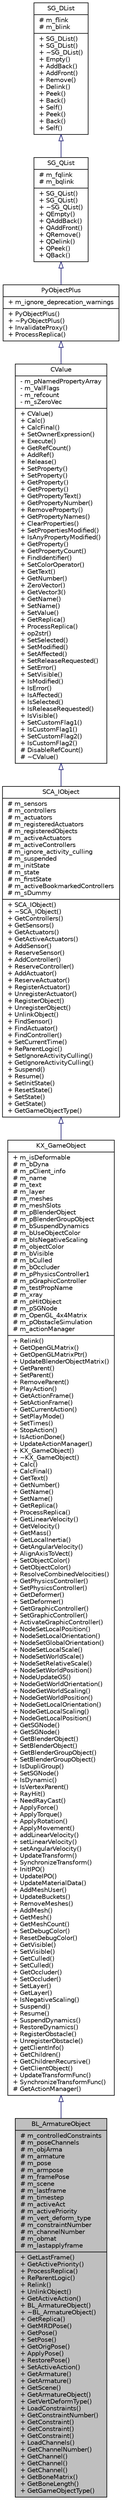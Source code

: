 digraph G
{
  edge [fontname="Helvetica",fontsize="10",labelfontname="Helvetica",labelfontsize="10"];
  node [fontname="Helvetica",fontsize="10",shape=record];
  Node1 [label="{BL_ArmatureObject\n|# m_controlledConstraints\l# m_poseChannels\l# m_objArma\l# m_armature\l# m_pose\l# m_armpose\l# m_framePose\l# m_scene\l# m_lastframe\l# m_timestep\l# m_activeAct\l# m_activePriority\l# m_vert_deform_type\l# m_constraintNumber\l# m_channelNumber\l# m_obmat\l# m_lastapplyframe\l|+ GetLastFrame()\l+ GetActivePriority()\l+ ProcessReplica()\l+ ReParentLogic()\l+ Relink()\l+ UnlinkObject()\l+ GetActiveAction()\l+ BL_ArmatureObject()\l+ ~BL_ArmatureObject()\l+ GetReplica()\l+ GetMRDPose()\l+ GetPose()\l+ SetPose()\l+ GetOrigPose()\l+ ApplyPose()\l+ RestorePose()\l+ SetActiveAction()\l+ GetArmature()\l+ GetArmature()\l+ GetScene()\l+ GetArmatureObject()\l+ GetVertDeformType()\l+ LoadConstraints()\l+ GetConstraintNumber()\l+ GetConstraint()\l+ GetConstraint()\l+ GetConstraint()\l+ LoadChannels()\l+ GetChannelNumber()\l+ GetChannel()\l+ GetChannel()\l+ GetChannel()\l+ GetBoneMatrix()\l+ GetBoneLength()\l+ GetGameObjectType()\l}",height=0.2,width=0.4,color="black", fillcolor="grey75", style="filled" fontcolor="black"];
  Node2 -> Node1 [dir=back,color="midnightblue",fontsize="10",style="solid",arrowtail="empty",fontname="Helvetica"];
  Node2 [label="{KX_GameObject\n|+ m_isDeformable\l# m_bDyna\l# m_pClient_info\l# m_name\l# m_text\l# m_layer\l# m_meshes\l# m_meshSlots\l# m_pBlenderObject\l# m_pBlenderGroupObject\l# m_bSuspendDynamics\l# m_bUseObjectColor\l# m_bIsNegativeScaling\l# m_objectColor\l# m_bVisible\l# m_bCulled\l# m_bOccluder\l# m_pPhysicsController1\l# m_pGraphicController\l# m_testPropName\l# m_xray\l# m_pHitObject\l# m_pSGNode\l# m_OpenGL_4x4Matrix\l# m_pObstacleSimulation\l# m_actionManager\l|+ Relink()\l+ GetOpenGLMatrix()\l+ GetOpenGLMatrixPtr()\l+ UpdateBlenderObjectMatrix()\l+ GetParent()\l+ SetParent()\l+ RemoveParent()\l+ PlayAction()\l+ GetActionFrame()\l+ SetActionFrame()\l+ GetCurrentAction()\l+ SetPlayMode()\l+ SetTimes()\l+ StopAction()\l+ IsActionDone()\l+ UpdateActionManager()\l+ KX_GameObject()\l+ ~KX_GameObject()\l+ Calc()\l+ CalcFinal()\l+ GetText()\l+ GetNumber()\l+ GetName()\l+ SetName()\l+ GetReplica()\l+ ProcessReplica()\l+ GetLinearVelocity()\l+ GetVelocity()\l+ GetMass()\l+ GetLocalInertia()\l+ GetAngularVelocity()\l+ AlignAxisToVect()\l+ SetObjectColor()\l+ GetObjectColor()\l+ ResolveCombinedVelocities()\l+ GetPhysicsController()\l+ SetPhysicsController()\l+ GetDeformer()\l+ SetDeformer()\l+ GetGraphicController()\l+ SetGraphicController()\l+ ActivateGraphicController()\l+ NodeSetLocalPosition()\l+ NodeSetLocalOrientation()\l+ NodeSetGlobalOrientation()\l+ NodeSetLocalScale()\l+ NodeSetWorldScale()\l+ NodeSetRelativeScale()\l+ NodeSetWorldPosition()\l+ NodeUpdateGS()\l+ NodeGetWorldOrientation()\l+ NodeGetWorldScaling()\l+ NodeGetWorldPosition()\l+ NodeGetLocalOrientation()\l+ NodeGetLocalScaling()\l+ NodeGetLocalPosition()\l+ GetSGNode()\l+ GetSGNode()\l+ GetBlenderObject()\l+ SetBlenderObject()\l+ GetBlenderGroupObject()\l+ SetBlenderGroupObject()\l+ IsDupliGroup()\l+ SetSGNode()\l+ IsDynamic()\l+ IsVertexParent()\l+ RayHit()\l+ NeedRayCast()\l+ ApplyForce()\l+ ApplyTorque()\l+ ApplyRotation()\l+ ApplyMovement()\l+ addLinearVelocity()\l+ setLinearVelocity()\l+ setAngularVelocity()\l+ UpdateTransform()\l+ SynchronizeTransform()\l+ InitIPO()\l+ UpdateIPO()\l+ UpdateMaterialData()\l+ AddMeshUser()\l+ UpdateBuckets()\l+ RemoveMeshes()\l+ AddMesh()\l+ GetMesh()\l+ GetMeshCount()\l+ SetDebugColor()\l+ ResetDebugColor()\l+ GetVisible()\l+ SetVisible()\l+ GetCulled()\l+ SetCulled()\l+ GetOccluder()\l+ SetOccluder()\l+ SetLayer()\l+ GetLayer()\l+ IsNegativeScaling()\l+ Suspend()\l+ Resume()\l+ SuspendDynamics()\l+ RestoreDynamics()\l+ RegisterObstacle()\l+ UnregisterObstacle()\l+ getClientInfo()\l+ GetChildren()\l+ GetChildrenRecursive()\l+ GetClientObject()\l+ UpdateTransformFunc()\l+ SynchronizeTransformFunc()\l# GetActionManager()\l}",height=0.2,width=0.4,color="black", fillcolor="white", style="filled",URL="$d1/d73/classKX__GameObject.html"];
  Node3 -> Node2 [dir=back,color="midnightblue",fontsize="10",style="solid",arrowtail="empty",fontname="Helvetica"];
  Node3 [label="{SCA_IObject\n|# m_sensors\l# m_controllers\l# m_actuators\l# m_registeredActuators\l# m_registeredObjects\l# m_activeActuators\l# m_activeControllers\l# m_ignore_activity_culling\l# m_suspended\l# m_initState\l# m_state\l# m_firstState\l# m_activeBookmarkedControllers\l# m_sDummy\l|+ SCA_IObject()\l+ ~SCA_IObject()\l+ GetControllers()\l+ GetSensors()\l+ GetActuators()\l+ GetActiveActuators()\l+ AddSensor()\l+ ReserveSensor()\l+ AddController()\l+ ReserveController()\l+ AddActuator()\l+ ReserveActuator()\l+ RegisterActuator()\l+ UnregisterActuator()\l+ RegisterObject()\l+ UnregisterObject()\l+ UnlinkObject()\l+ FindSensor()\l+ FindActuator()\l+ FindController()\l+ SetCurrentTime()\l+ ReParentLogic()\l+ SetIgnoreActivityCulling()\l+ GetIgnoreActivityCulling()\l+ Suspend()\l+ Resume()\l+ SetInitState()\l+ ResetState()\l+ SetState()\l+ GetState()\l+ GetGameObjectType()\l}",height=0.2,width=0.4,color="black", fillcolor="white", style="filled",URL="$da/d68/classSCA__IObject.html"];
  Node4 -> Node3 [dir=back,color="midnightblue",fontsize="10",style="solid",arrowtail="empty",fontname="Helvetica"];
  Node4 [label="{CValue\n|- m_pNamedPropertyArray\l- m_ValFlags\l- m_refcount\l- m_sZeroVec\l|+ CValue()\l+ Calc()\l+ CalcFinal()\l+ SetOwnerExpression()\l+ Execute()\l+ GetRefCount()\l+ AddRef()\l+ Release()\l+ SetProperty()\l+ SetProperty()\l+ GetProperty()\l+ GetProperty()\l+ GetPropertyText()\l+ GetPropertyNumber()\l+ RemoveProperty()\l+ GetPropertyNames()\l+ ClearProperties()\l+ SetPropertiesModified()\l+ IsAnyPropertyModified()\l+ GetProperty()\l+ GetPropertyCount()\l+ FindIdentifier()\l+ SetColorOperator()\l+ GetText()\l+ GetNumber()\l+ ZeroVector()\l+ GetVector3()\l+ GetName()\l+ SetName()\l+ SetValue()\l+ GetReplica()\l+ ProcessReplica()\l+ op2str()\l+ SetSelected()\l+ SetModified()\l+ SetAffected()\l+ SetReleaseRequested()\l+ SetError()\l+ SetVisible()\l+ IsModified()\l+ IsError()\l+ IsAffected()\l+ IsSelected()\l+ IsReleaseRequested()\l+ IsVisible()\l+ SetCustomFlag1()\l+ IsCustomFlag1()\l+ SetCustomFlag2()\l+ IsCustomFlag2()\l# DisableRefCount()\l# ~CValue()\l}",height=0.2,width=0.4,color="black", fillcolor="white", style="filled",URL="$d7/d9c/classCValue.html"];
  Node5 -> Node4 [dir=back,color="midnightblue",fontsize="10",style="solid",arrowtail="empty",fontname="Helvetica"];
  Node5 [label="{PyObjectPlus\n|+ m_ignore_deprecation_warnings\l|+ PyObjectPlus()\l+ ~PyObjectPlus()\l+ InvalidateProxy()\l+ ProcessReplica()\l}",height=0.2,width=0.4,color="black", fillcolor="white", style="filled",URL="$d0/dbc/classPyObjectPlus.html"];
  Node6 -> Node5 [dir=back,color="midnightblue",fontsize="10",style="solid",arrowtail="empty",fontname="Helvetica"];
  Node6 [label="{SG_QList\n|# m_fqlink\l# m_bqlink\l|+ SG_QList()\l+ SG_QList()\l+ ~SG_QList()\l+ QEmpty()\l+ QAddBack()\l+ QAddFront()\l+ QRemove()\l+ QDelink()\l+ QPeek()\l+ QBack()\l}",height=0.2,width=0.4,color="black", fillcolor="white", style="filled",URL="$d6/d05/classSG__QList.html"];
  Node7 -> Node6 [dir=back,color="midnightblue",fontsize="10",style="solid",arrowtail="empty",fontname="Helvetica"];
  Node7 [label="{SG_DList\n|# m_flink\l# m_blink\l|+ SG_DList()\l+ SG_DList()\l+ ~SG_DList()\l+ Empty()\l+ AddBack()\l+ AddFront()\l+ Remove()\l+ Delink()\l+ Peek()\l+ Back()\l+ Self()\l+ Peek()\l+ Back()\l+ Self()\l}",height=0.2,width=0.4,color="black", fillcolor="white", style="filled",URL="$db/d57/classSG__DList.html"];
}
